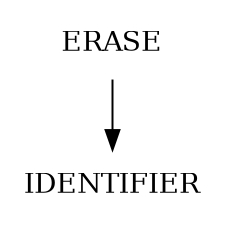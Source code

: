 digraph L0 {
        size = "1.5,2";
        ordering=out;
        node [shape = plaintext];
        ERASE -> IDENTIFIER;
}
